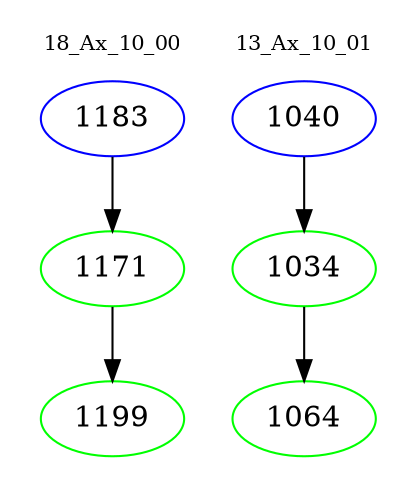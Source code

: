 digraph{
subgraph cluster_0 {
color = white
label = "18_Ax_10_00";
fontsize=10;
T0_1183 [label="1183", color="blue"]
T0_1183 -> T0_1171 [color="black"]
T0_1171 [label="1171", color="green"]
T0_1171 -> T0_1199 [color="black"]
T0_1199 [label="1199", color="green"]
}
subgraph cluster_1 {
color = white
label = "13_Ax_10_01";
fontsize=10;
T1_1040 [label="1040", color="blue"]
T1_1040 -> T1_1034 [color="black"]
T1_1034 [label="1034", color="green"]
T1_1034 -> T1_1064 [color="black"]
T1_1064 [label="1064", color="green"]
}
}
